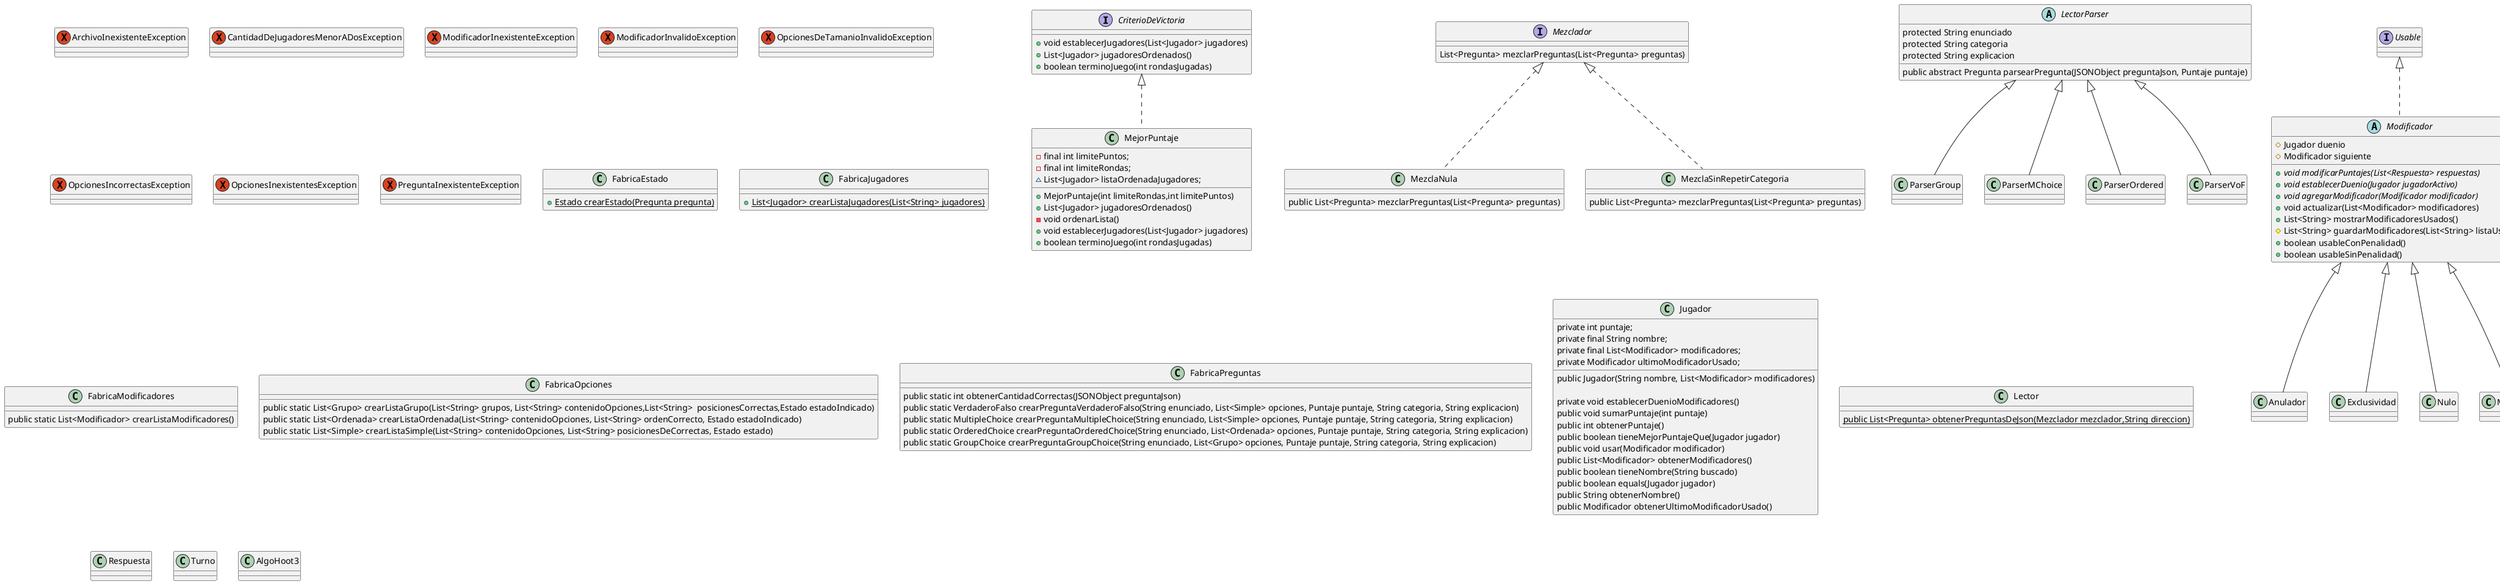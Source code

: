 @startuml TODAS LAS CLASES

'<Modelo

'<CriterioDeVictoria

interface CriterioDeVictoria{
    +void establecerJugadores(List<Jugador> jugadores)
    +List<Jugador> jugadoresOrdenados()
    +boolean terminoJuego(int rondasJugadas)
}

class MejorPuntaje implements CriterioDeVictoria {
    - final int limitePuntos;
    - final int limiteRondas;
    ~ List<Jugador> listaOrdenadaJugadores;

    + MejorPuntaje(int limiteRondas,int limitePuntos)
    + List<Jugador> jugadoresOrdenados()
    - void ordenarLista()
    + void establecerJugadores(List<Jugador> jugadores)
    + boolean terminoJuego(int rondasJugadas)
}

'CriterioDeVictoria/>

'<Excepciones

exception ArchivoInexistenteException {}
exception CantidadDeJugadoresMenorADosException {}
exception ModificadorInexistenteException {}
exception ModificadorInvalidoException {}
exception OpcionesDeTamanioInvalidoException {}
exception OpcionesIncorrectasException {}
exception OpcionesInexistentesException {}
exception PreguntaInexistenteException {}

'Excepciones/>

'<Fabricas

class FabricaEstado{
    + {static} Estado crearEstado(Pregunta pregunta)
}

class FabricaJugadores{
    + {static} List<Jugador> crearListaJugadores(List<String> jugadores)
}

class FabricaModificadores{
    public static List<Modificador> crearListaModificadores()
}

class FabricaOpciones{
    public static List<Grupo> crearListaGrupo(List<String> grupos, List<String> contenidoOpciones,List<String>  posicionesCorrectas,Estado estadoIndicado)
    public static List<Ordenada> crearListaOrdenada(List<String> contenidoOpciones, List<String> ordenCorrecto, Estado estadoIndicado)
    public static List<Simple> crearListaSimple(List<String> contenidoOpciones, List<String> posicionesDeCorrectas, Estado estado)
}

class FabricaPreguntas{
    public static int obtenerCantidadCorrectas(JSONObject preguntaJson)
    public static VerdaderoFalso crearPreguntaVerdaderoFalso(String enunciado, List<Simple> opciones, Puntaje puntaje, String categoria, String explicacion)
    public static MultipleChoice crearPreguntaMultipleChoice(String enunciado, List<Simple> opciones, Puntaje puntaje, String categoria, String explicacion)
    public static OrderedChoice crearPreguntaOrderedChoice(String enunciado, List<Ordenada> opciones, Puntaje puntaje, String categoria, String explicacion)
    public static GroupChoice crearPreguntaGroupChoice(String enunciado, List<Grupo> opciones, Puntaje puntaje, String categoria, String explicacion)
}

'Fabricas/>

'<Jugador

class Jugador{
    private int puntaje;
    private final String nombre;
    private final List<Modificador> modificadores;
    private Modificador ultimoModificadorUsado;

    public Jugador(String nombre, List<Modificador> modificadores)

    private void establecerDuenioModificadores()
    public void sumarPuntaje(int puntaje)
    public int obtenerPuntaje()
    public boolean tieneMejorPuntajeQue(Jugador jugador)
    public void usar(Modificador modificador)
    public List<Modificador> obtenerModificadores()
    public boolean tieneNombre(String buscado)
    public boolean equals(Jugador jugador)
    public String obtenerNombre()
    public Modificador obtenerUltimoModificadorUsado()
}

'Jugador/>

'<Lector

'<Mezclador

interface Mezclador{
    List<Pregunta> mezclarPreguntas(List<Pregunta> preguntas)
}

class MezclaNula implements Mezclador{
    public List<Pregunta> mezclarPreguntas(List<Pregunta> preguntas)
}

class MezclaSinRepetirCategoria implements Mezclador{
    public List<Pregunta> mezclarPreguntas(List<Pregunta> preguntas)
}

'Mezclador/>

class Lector{
    public {static} List<Pregunta> obtenerPreguntasDeJson(Mezclador mezclador,String direccion)
}

abstract class LectorParser{
    protected String enunciado
    protected String categoria
    protected String explicacion

    public abstract Pregunta parsearPregunta(JSONObject preguntaJson, Puntaje puntaje)
}

class ParserGroup extends LectorParser{}
class ParserMChoice extends LectorParser{}
class ParserOrdered extends LectorParser{}
class ParserVoF extends LectorParser{}

'Lector/>

'<Modificador

interface Usable{}

abstract class Modificador implements Usable{
    # Jugador duenio
    # Modificador siguiente

    + {abstract} void modificarPuntajes(List<Respuesta> respuestas)
    + {abstract} void establecerDuenio(Jugador jugadorActivo)
    + {abstract} void agregarModificador(Modificador modificador)
    + void actualizar(List<Modificador> modificadores)
    + List<String> mostrarModificadoresUsados()
    # List<String> guardarModificadores(List<String> listaUsados)
    + boolean usableConPenalidad()
    + boolean usableSinPenalidad()
}

class Anulador extends Modificador{}
class Exclusividad extends Modificador{}
class Nulo extends Modificador{}
class Multiplicador extends Modificador{}

'Modificador/>

'<Opcion

'<Estado

abstract class Estado{}

class Correcta extends Estado{}
class Incorrecta extends Estado{}

'Estado/>

abstract class Opcion{}

class Grupo extends Opcion{}
class Ordenada extends Opcion{}
class Simple extends Opcion{}

'Opcion/>

'<Pregunta

abstract class Pregunta{}

class GroupChoice extends Pregunta{}
class MultipleChoice extends Pregunta{}
class OrderedChoice extends Pregunta{}
class VerdaderoFalso extends Pregunta{}

'Pregunta/>

'<Puntaje

abstract class Puntaje{}

class Clasica extends Puntaje{}
class ConPenalidad extends Puntaje{}
class Parcial extends Puntaje{}

'Puntaje/>

'<Respuesta

class Respuesta{}

'Respuesta/>

'<Turno

'<Estado

interface Estado{}

class ManejarGroupChoice implements Estado{}
class ManejarMultipleC implements Estado{}
class ManejarOrderedC implements Estado{}
class ManejarVoF implements Estado{}

'Estado/>

class Turno{}

'Turno/>

class AlgoHoot3

'Modelo/>